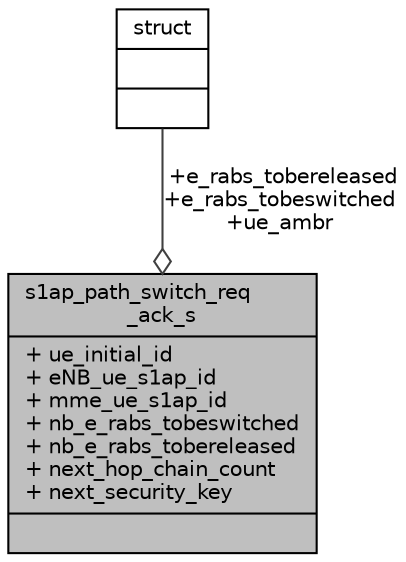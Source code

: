 digraph "s1ap_path_switch_req_ack_s"
{
 // LATEX_PDF_SIZE
  edge [fontname="Helvetica",fontsize="10",labelfontname="Helvetica",labelfontsize="10"];
  node [fontname="Helvetica",fontsize="10",shape=record];
  Node1 [label="{s1ap_path_switch_req\l_ack_s\n|+ ue_initial_id\l+ eNB_ue_s1ap_id\l+ mme_ue_s1ap_id\l+ nb_e_rabs_tobeswitched\l+ nb_e_rabs_tobereleased\l+ next_hop_chain_count\l+ next_security_key\l|}",height=0.2,width=0.4,color="black", fillcolor="grey75", style="filled", fontcolor="black",tooltip=" "];
  Node2 -> Node1 [color="grey25",fontsize="10",style="solid",label=" +e_rabs_tobereleased\n+e_rabs_tobeswitched\n+ue_ambr" ,arrowhead="odiamond",fontname="Helvetica"];
  Node2 [label="{struct\n||}",height=0.2,width=0.4,color="black", fillcolor="white", style="filled",URL="$structstruct.html",tooltip="holds vehicle id and initial pointer to the head of the linked list in hastable"];
}
